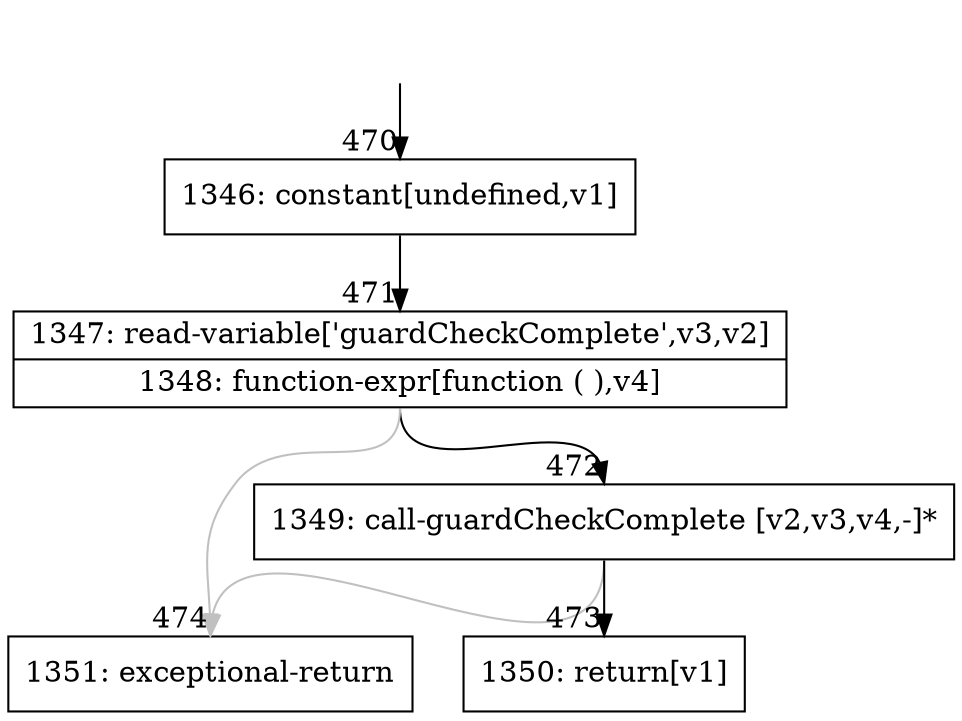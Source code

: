 digraph {
rankdir="TD"
BB_entry37[shape=none,label=""];
BB_entry37 -> BB470 [tailport=s, headport=n, headlabel="    470"]
BB470 [shape=record label="{1346: constant[undefined,v1]}" ] 
BB470 -> BB471 [tailport=s, headport=n, headlabel="      471"]
BB471 [shape=record label="{1347: read-variable['guardCheckComplete',v3,v2]|1348: function-expr[function ( ),v4]}" ] 
BB471 -> BB472 [tailport=s, headport=n, headlabel="      472"]
BB471 -> BB474 [tailport=s, headport=n, color=gray, headlabel="      474"]
BB472 [shape=record label="{1349: call-guardCheckComplete [v2,v3,v4,-]*}" ] 
BB472 -> BB473 [tailport=s, headport=n, headlabel="      473"]
BB472 -> BB474 [tailport=s, headport=n, color=gray]
BB473 [shape=record label="{1350: return[v1]}" ] 
BB474 [shape=record label="{1351: exceptional-return}" ] 
//#$~ 787
}
